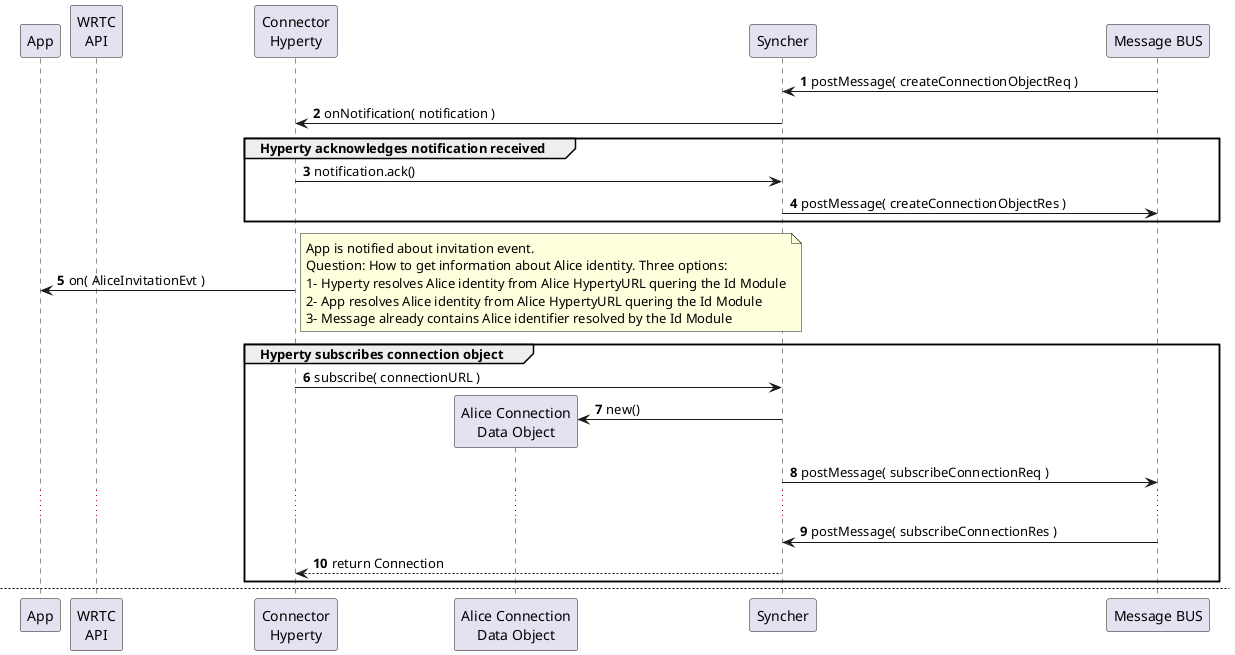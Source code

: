 @startuml
autonumber

participant "App" as app

participant "WRTC\nAPI" as wrtcAPI

participant "Connector\nHyperty" as voiceH

participant "Alice Connection\nData Object" as ConnA

participant "Bob Connection\nData Object" as ConnB

participant "Syncher" as sync

participant "Message BUS" as bus

bus ->  sync : postMessage( createConnectionObjectReq )

sync -> voiceH : onNotification( notification )

group Hyperty acknowledges notification received

sync <- voiceH : notification.ack()

sync -> bus : postMessage( createConnectionObjectRes )

end group

voiceH -> app : on( AliceInvitationEvt )

note right
  App is notified about invitation event.
  Question: How to get information about Alice identity. Three options:
  1- Hyperty resolves Alice identity from Alice HypertyURL quering the Id Module
  2- App resolves Alice identity from Alice HypertyURL quering the Id Module
  3- Message already contains Alice identifier resolved by the Id Module
end note

group Hyperty subscribes connection object

voiceH -> sync : subscribe( connectionURL )

create ConnA

sync -> ConnA : new()

sync -> bus : postMessage( subscribeConnectionReq )

...

sync <- bus : postMessage( subscribeConnectionRes )

sync --> voiceH : return Connection

end group

newpage

group Alice accepts Connection Invitation from Alice

app -> voiceH : AliceInvitationEvt.accept()

voiceH -> ConnA : get Alice CommResources\n(incl SDP)

voiceH <-- ConnA : return Alice CommResources\n(incl SDP)

voiceH -> wrtcAPI : set Alice CommResources\n(incl SDP)

voiceH -> wrtcAPI : get CommResources\n(incl SDP)

voiceH <-- wrtcAPI : return CommResources\n(incl SDP)

voiceH -> sync : create( connectionObjSchema, CommResources, aliceHypertyURL )

create ConnB

sync -> ConnB : new()

sync -> sync : Object.observe( connection )

sync -> bus : postMessage( createBobConnectionObjectReqMsg )

...

sync <- bus : postMessage( createBobConnectionObjectResOkMsg )

voiceH <-- sync : return Connection

end group

app <-- voiceH :  return Connection

@enduml
